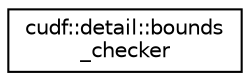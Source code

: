 digraph "Graphical Class Hierarchy"
{
 // LATEX_PDF_SIZE
  edge [fontname="Helvetica",fontsize="10",labelfontname="Helvetica",labelfontsize="10"];
  node [fontname="Helvetica",fontsize="10",shape=record];
  rankdir="LR";
  Node0 [label="cudf::detail::bounds\l_checker",height=0.2,width=0.4,color="black", fillcolor="white", style="filled",URL="$structcudf_1_1detail_1_1bounds__checker.html",tooltip="Function object to check if an index is within the bounds [begin, end)."];
}
